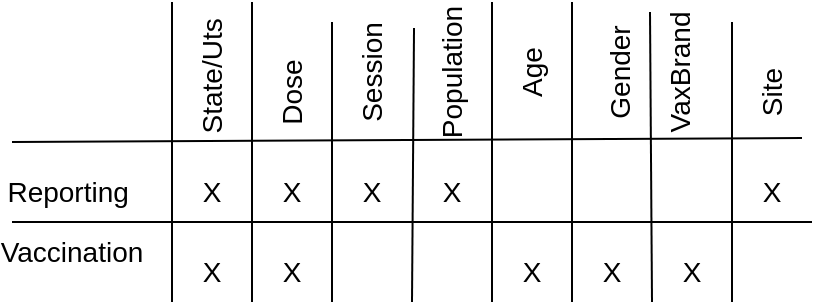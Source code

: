 <mxfile version="16.1.4" type="device"><diagram id="8Bi5ReEW3sHlhO2cHf9t" name="Page-1"><mxGraphModel dx="769" dy="546" grid="1" gridSize="10" guides="1" tooltips="1" connect="1" arrows="1" fold="1" page="1" pageScale="1" pageWidth="827" pageHeight="1169" math="0" shadow="0"><root><mxCell id="0"/><mxCell id="1" parent="0"/><mxCell id="I3_rreFBE8Vv2JnoEtha-1" value="" style="endArrow=none;html=1;rounded=0;entryX=0.117;entryY=1;entryDx=0;entryDy=0;entryPerimeter=0;" parent="1" target="I3_rreFBE8Vv2JnoEtha-13" edge="1"><mxGeometry width="50" height="50" relative="1" as="geometry"><mxPoint x="80" y="240" as="sourcePoint"/><mxPoint x="560" y="240" as="targetPoint"/></mxGeometry></mxCell><mxCell id="I3_rreFBE8Vv2JnoEtha-2" value="&lt;font style=&quot;font-size: 14px&quot;&gt;Reporting&amp;nbsp;&lt;/font&gt;" style="text;html=1;strokeColor=none;fillColor=none;align=center;verticalAlign=middle;whiteSpace=wrap;rounded=0;" parent="1" vertex="1"><mxGeometry x="80" y="250" width="60" height="30" as="geometry"/></mxCell><mxCell id="I3_rreFBE8Vv2JnoEtha-3" value="" style="endArrow=none;html=1;rounded=0;exitX=0;exitY=1;exitDx=0;exitDy=0;" parent="1" source="I3_rreFBE8Vv2JnoEtha-2" edge="1"><mxGeometry width="50" height="50" relative="1" as="geometry"><mxPoint x="80" y="290" as="sourcePoint"/><mxPoint x="480" y="280" as="targetPoint"/></mxGeometry></mxCell><mxCell id="I3_rreFBE8Vv2JnoEtha-4" value="&lt;font style=&quot;font-size: 14px&quot;&gt;Vaccination&lt;/font&gt;" style="text;html=1;strokeColor=none;fillColor=none;align=center;verticalAlign=middle;whiteSpace=wrap;rounded=0;" parent="1" vertex="1"><mxGeometry x="80" y="280" width="60" height="30" as="geometry"/></mxCell><mxCell id="I3_rreFBE8Vv2JnoEtha-5" value="" style="endArrow=none;html=1;rounded=0;fontSize=14;" parent="1" edge="1"><mxGeometry width="50" height="50" relative="1" as="geometry"><mxPoint x="160" y="320" as="sourcePoint"/><mxPoint x="160" y="170" as="targetPoint"/></mxGeometry></mxCell><mxCell id="I3_rreFBE8Vv2JnoEtha-6" value="&lt;font style=&quot;font-size: 14px&quot;&gt;State/Uts&amp;nbsp;&lt;/font&gt;" style="text;html=1;strokeColor=none;fillColor=none;align=center;verticalAlign=middle;whiteSpace=wrap;rounded=0;rotation=-90;" parent="1" vertex="1"><mxGeometry x="150" y="190" width="60" height="30" as="geometry"/></mxCell><mxCell id="I3_rreFBE8Vv2JnoEtha-7" value="&lt;font style=&quot;font-size: 14px&quot;&gt;Dose&lt;/font&gt;" style="text;html=1;strokeColor=none;fillColor=none;align=center;verticalAlign=middle;whiteSpace=wrap;rounded=0;rotation=-90;" parent="1" vertex="1"><mxGeometry x="190" y="200" width="60" height="30" as="geometry"/></mxCell><mxCell id="I3_rreFBE8Vv2JnoEtha-8" value="&lt;font style=&quot;font-size: 14px&quot;&gt;Session&lt;/font&gt;" style="text;html=1;strokeColor=none;fillColor=none;align=center;verticalAlign=middle;whiteSpace=wrap;rounded=0;rotation=-90;" parent="1" vertex="1"><mxGeometry x="230" y="190" width="60" height="30" as="geometry"/></mxCell><mxCell id="I3_rreFBE8Vv2JnoEtha-9" value="&lt;font style=&quot;font-size: 14px&quot;&gt;Population&lt;/font&gt;" style="text;html=1;strokeColor=none;fillColor=none;align=center;verticalAlign=middle;whiteSpace=wrap;rounded=0;rotation=-90;" parent="1" vertex="1"><mxGeometry x="270" y="190" width="60" height="30" as="geometry"/></mxCell><mxCell id="I3_rreFBE8Vv2JnoEtha-10" value="&lt;font style=&quot;font-size: 14px&quot;&gt;Age&lt;/font&gt;" style="text;html=1;strokeColor=none;fillColor=none;align=center;verticalAlign=middle;whiteSpace=wrap;rounded=0;rotation=-90;" parent="1" vertex="1"><mxGeometry x="310" y="190" width="60" height="30" as="geometry"/></mxCell><mxCell id="I3_rreFBE8Vv2JnoEtha-11" value="&lt;font style=&quot;font-size: 14px&quot;&gt;Gender&lt;/font&gt;" style="text;html=1;strokeColor=none;fillColor=none;align=center;verticalAlign=middle;whiteSpace=wrap;rounded=0;rotation=-90;" parent="1" vertex="1"><mxGeometry x="354" y="190" width="60" height="30" as="geometry"/></mxCell><mxCell id="I3_rreFBE8Vv2JnoEtha-12" value="&lt;font style=&quot;font-size: 14px&quot;&gt;VaxBrand&lt;/font&gt;" style="text;html=1;strokeColor=none;fillColor=none;align=center;verticalAlign=middle;whiteSpace=wrap;rounded=0;rotation=-90;" parent="1" vertex="1"><mxGeometry x="384" y="190" width="60" height="30" as="geometry"/></mxCell><mxCell id="I3_rreFBE8Vv2JnoEtha-13" value="&lt;font style=&quot;font-size: 14px&quot;&gt;Site&lt;/font&gt;" style="text;html=1;strokeColor=none;fillColor=none;align=center;verticalAlign=middle;whiteSpace=wrap;rounded=0;rotation=-90;" parent="1" vertex="1"><mxGeometry x="430" y="200" width="60" height="30" as="geometry"/></mxCell><mxCell id="I3_rreFBE8Vv2JnoEtha-14" value="" style="endArrow=none;html=1;rounded=0;fontSize=14;" parent="1" edge="1"><mxGeometry width="50" height="50" relative="1" as="geometry"><mxPoint x="200" y="320" as="sourcePoint"/><mxPoint x="200" y="170" as="targetPoint"/></mxGeometry></mxCell><mxCell id="I3_rreFBE8Vv2JnoEtha-15" value="" style="endArrow=none;html=1;rounded=0;fontSize=14;" parent="1" edge="1"><mxGeometry width="50" height="50" relative="1" as="geometry"><mxPoint x="240" y="320" as="sourcePoint"/><mxPoint x="240" y="180" as="targetPoint"/></mxGeometry></mxCell><mxCell id="I3_rreFBE8Vv2JnoEtha-16" value="" style="endArrow=none;html=1;rounded=0;fontSize=14;entryX=0.867;entryY=-0.133;entryDx=0;entryDy=0;entryPerimeter=0;" parent="1" target="I3_rreFBE8Vv2JnoEtha-9" edge="1"><mxGeometry width="50" height="50" relative="1" as="geometry"><mxPoint x="280" y="320" as="sourcePoint"/><mxPoint x="220" y="190" as="targetPoint"/></mxGeometry></mxCell><mxCell id="I3_rreFBE8Vv2JnoEtha-17" value="" style="endArrow=none;html=1;rounded=0;fontSize=14;" parent="1" edge="1"><mxGeometry width="50" height="50" relative="1" as="geometry"><mxPoint x="320" y="320" as="sourcePoint"/><mxPoint x="320" y="170" as="targetPoint"/></mxGeometry></mxCell><mxCell id="I3_rreFBE8Vv2JnoEtha-18" value="" style="endArrow=none;html=1;rounded=0;fontSize=14;" parent="1" edge="1"><mxGeometry width="50" height="50" relative="1" as="geometry"><mxPoint x="360" y="320" as="sourcePoint"/><mxPoint x="360" y="170" as="targetPoint"/></mxGeometry></mxCell><mxCell id="I3_rreFBE8Vv2JnoEtha-19" value="" style="endArrow=none;html=1;rounded=0;fontSize=14;entryX=1;entryY=0;entryDx=0;entryDy=0;" parent="1" target="I3_rreFBE8Vv2JnoEtha-12" edge="1"><mxGeometry width="50" height="50" relative="1" as="geometry"><mxPoint x="400" y="320" as="sourcePoint"/><mxPoint x="250" y="220" as="targetPoint"/></mxGeometry></mxCell><mxCell id="I3_rreFBE8Vv2JnoEtha-20" value="" style="endArrow=none;html=1;rounded=0;fontSize=14;" parent="1" edge="1"><mxGeometry width="50" height="50" relative="1" as="geometry"><mxPoint x="440" y="320" as="sourcePoint"/><mxPoint x="440" y="180" as="targetPoint"/></mxGeometry></mxCell><mxCell id="I3_rreFBE8Vv2JnoEtha-21" value="X" style="text;html=1;strokeColor=none;fillColor=none;align=center;verticalAlign=middle;whiteSpace=wrap;rounded=0;fontSize=14;" parent="1" vertex="1"><mxGeometry x="160" y="250" width="40" height="30" as="geometry"/></mxCell><mxCell id="I3_rreFBE8Vv2JnoEtha-22" value="X" style="text;html=1;strokeColor=none;fillColor=none;align=center;verticalAlign=middle;whiteSpace=wrap;rounded=0;fontSize=14;" parent="1" vertex="1"><mxGeometry x="160" y="290" width="40" height="30" as="geometry"/></mxCell><mxCell id="I3_rreFBE8Vv2JnoEtha-23" value="X" style="text;html=1;strokeColor=none;fillColor=none;align=center;verticalAlign=middle;whiteSpace=wrap;rounded=0;fontSize=14;" parent="1" vertex="1"><mxGeometry x="200" y="250" width="40" height="30" as="geometry"/></mxCell><mxCell id="I3_rreFBE8Vv2JnoEtha-24" value="X" style="text;html=1;strokeColor=none;fillColor=none;align=center;verticalAlign=middle;whiteSpace=wrap;rounded=0;fontSize=14;" parent="1" vertex="1"><mxGeometry x="200" y="290" width="40" height="30" as="geometry"/></mxCell><mxCell id="I3_rreFBE8Vv2JnoEtha-25" value="X" style="text;html=1;strokeColor=none;fillColor=none;align=center;verticalAlign=middle;whiteSpace=wrap;rounded=0;fontSize=14;" parent="1" vertex="1"><mxGeometry x="240" y="250" width="40" height="30" as="geometry"/></mxCell><mxCell id="I3_rreFBE8Vv2JnoEtha-26" value="X" style="text;html=1;strokeColor=none;fillColor=none;align=center;verticalAlign=middle;whiteSpace=wrap;rounded=0;fontSize=14;" parent="1" vertex="1"><mxGeometry x="280" y="250" width="40" height="30" as="geometry"/></mxCell><mxCell id="I3_rreFBE8Vv2JnoEtha-27" value="X" style="text;html=1;strokeColor=none;fillColor=none;align=center;verticalAlign=middle;whiteSpace=wrap;rounded=0;fontSize=14;" parent="1" vertex="1"><mxGeometry x="440" y="250" width="40" height="30" as="geometry"/></mxCell><mxCell id="I3_rreFBE8Vv2JnoEtha-28" value="X" style="text;html=1;strokeColor=none;fillColor=none;align=center;verticalAlign=middle;whiteSpace=wrap;rounded=0;fontSize=14;" parent="1" vertex="1"><mxGeometry x="320" y="290" width="40" height="30" as="geometry"/></mxCell><mxCell id="I3_rreFBE8Vv2JnoEtha-29" value="X" style="text;html=1;strokeColor=none;fillColor=none;align=center;verticalAlign=middle;whiteSpace=wrap;rounded=0;fontSize=14;" parent="1" vertex="1"><mxGeometry x="360" y="290" width="40" height="30" as="geometry"/></mxCell><mxCell id="I3_rreFBE8Vv2JnoEtha-30" value="X" style="text;html=1;strokeColor=none;fillColor=none;align=center;verticalAlign=middle;whiteSpace=wrap;rounded=0;fontSize=14;" parent="1" vertex="1"><mxGeometry x="400" y="290" width="40" height="30" as="geometry"/></mxCell></root></mxGraphModel></diagram></mxfile>